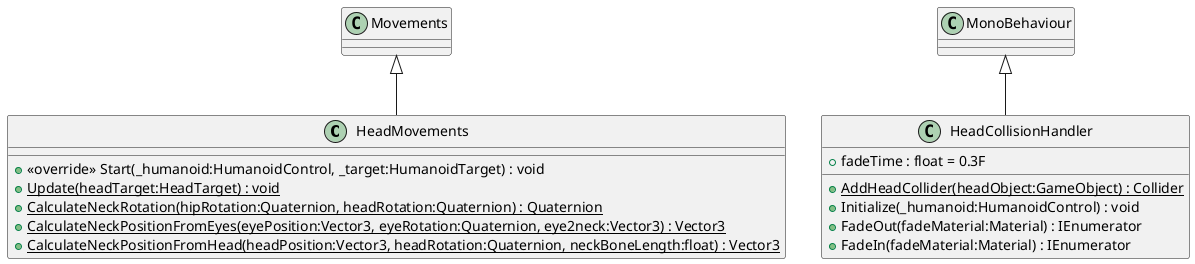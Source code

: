 @startuml
class HeadMovements {
    + <<override>> Start(_humanoid:HumanoidControl, _target:HumanoidTarget) : void
    + {static} Update(headTarget:HeadTarget) : void
    + {static} CalculateNeckRotation(hipRotation:Quaternion, headRotation:Quaternion) : Quaternion
    + {static} CalculateNeckPositionFromEyes(eyePosition:Vector3, eyeRotation:Quaternion, eye2neck:Vector3) : Vector3
    + {static} CalculateNeckPositionFromHead(headPosition:Vector3, headRotation:Quaternion, neckBoneLength:float) : Vector3
}
class HeadCollisionHandler {
    {static} + AddHeadCollider(headObject:GameObject) : Collider
    + Initialize(_humanoid:HumanoidControl) : void
    + fadeTime : float = 0.3F
    + FadeOut(fadeMaterial:Material) : IEnumerator
    + FadeIn(fadeMaterial:Material) : IEnumerator
}
Movements <|-- HeadMovements
MonoBehaviour <|-- HeadCollisionHandler
@enduml
